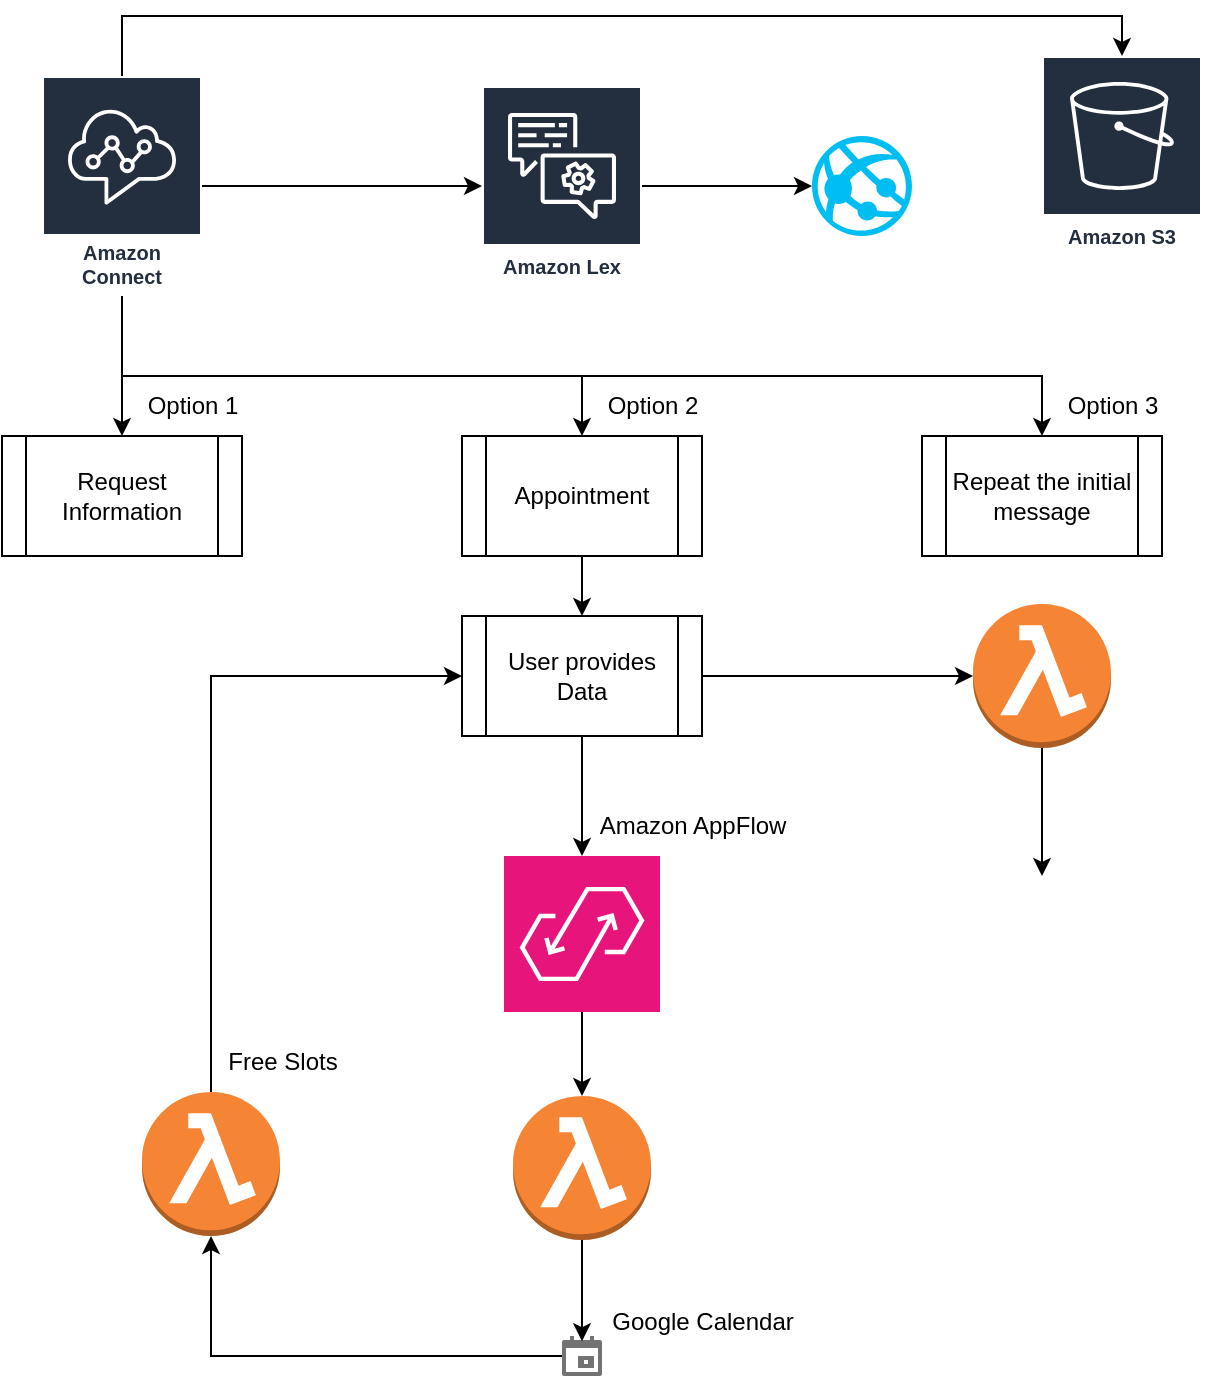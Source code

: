 <mxfile version="24.3.1" type="github">
  <diagram name="Page-1" id="Djazf6_ebtpoUKsyQYus">
    <mxGraphModel dx="1313" dy="696" grid="1" gridSize="10" guides="1" tooltips="1" connect="1" arrows="1" fold="1" page="1" pageScale="1" pageWidth="850" pageHeight="1100" math="0" shadow="0">
      <root>
        <mxCell id="0" />
        <mxCell id="1" parent="0" />
        <mxCell id="gbHBbSv5GMt-R2ibs3l9-2" value="Amazon S3" style="sketch=0;outlineConnect=0;fontColor=#232F3E;gradientColor=none;strokeColor=#ffffff;fillColor=#232F3E;dashed=0;verticalLabelPosition=middle;verticalAlign=bottom;align=center;html=1;whiteSpace=wrap;fontSize=10;fontStyle=1;spacing=3;shape=mxgraph.aws4.productIcon;prIcon=mxgraph.aws4.s3;" parent="1" vertex="1">
          <mxGeometry x="540" y="60" width="80" height="100" as="geometry" />
        </mxCell>
        <mxCell id="DaBERd5yY5cBz1fXVe7q-2" style="edgeStyle=orthogonalEdgeStyle;rounded=0;orthogonalLoop=1;jettySize=auto;html=1;" edge="1" parent="1" source="gbHBbSv5GMt-R2ibs3l9-3" target="gbHBbSv5GMt-R2ibs3l9-4">
          <mxGeometry relative="1" as="geometry" />
        </mxCell>
        <mxCell id="DaBERd5yY5cBz1fXVe7q-6" style="edgeStyle=orthogonalEdgeStyle;rounded=0;orthogonalLoop=1;jettySize=auto;html=1;" edge="1" parent="1" source="gbHBbSv5GMt-R2ibs3l9-3" target="gbHBbSv5GMt-R2ibs3l9-2">
          <mxGeometry relative="1" as="geometry">
            <mxPoint x="480" y="125" as="targetPoint" />
            <Array as="points">
              <mxPoint x="80" y="40" />
            </Array>
          </mxGeometry>
        </mxCell>
        <mxCell id="DaBERd5yY5cBz1fXVe7q-8" style="edgeStyle=orthogonalEdgeStyle;rounded=0;orthogonalLoop=1;jettySize=auto;html=1;entryX=0.5;entryY=0;entryDx=0;entryDy=0;" edge="1" parent="1" source="gbHBbSv5GMt-R2ibs3l9-3" target="DaBERd5yY5cBz1fXVe7q-7">
          <mxGeometry relative="1" as="geometry" />
        </mxCell>
        <mxCell id="DaBERd5yY5cBz1fXVe7q-14" style="edgeStyle=orthogonalEdgeStyle;rounded=0;orthogonalLoop=1;jettySize=auto;html=1;entryX=0.5;entryY=0;entryDx=0;entryDy=0;" edge="1" parent="1" source="gbHBbSv5GMt-R2ibs3l9-3" target="DaBERd5yY5cBz1fXVe7q-9">
          <mxGeometry relative="1" as="geometry">
            <Array as="points">
              <mxPoint x="80" y="220" />
              <mxPoint x="310" y="220" />
            </Array>
          </mxGeometry>
        </mxCell>
        <mxCell id="DaBERd5yY5cBz1fXVe7q-15" style="edgeStyle=orthogonalEdgeStyle;rounded=0;orthogonalLoop=1;jettySize=auto;html=1;entryX=0.5;entryY=0;entryDx=0;entryDy=0;" edge="1" parent="1" source="gbHBbSv5GMt-R2ibs3l9-3" target="DaBERd5yY5cBz1fXVe7q-10">
          <mxGeometry relative="1" as="geometry">
            <Array as="points">
              <mxPoint x="80" y="220" />
              <mxPoint x="540" y="220" />
            </Array>
          </mxGeometry>
        </mxCell>
        <mxCell id="gbHBbSv5GMt-R2ibs3l9-3" value="Amazon Connect" style="sketch=0;outlineConnect=0;fontColor=#232F3E;gradientColor=none;strokeColor=#ffffff;fillColor=#232F3E;dashed=0;verticalLabelPosition=middle;verticalAlign=bottom;align=center;html=1;whiteSpace=wrap;fontSize=10;fontStyle=1;spacing=3;shape=mxgraph.aws4.productIcon;prIcon=mxgraph.aws4.connect;" parent="1" vertex="1">
          <mxGeometry x="40" y="70" width="80" height="110" as="geometry" />
        </mxCell>
        <mxCell id="gbHBbSv5GMt-R2ibs3l9-4" value="Amazon Lex" style="sketch=0;outlineConnect=0;fontColor=#232F3E;gradientColor=none;strokeColor=#ffffff;fillColor=#232F3E;dashed=0;verticalLabelPosition=middle;verticalAlign=bottom;align=center;html=1;whiteSpace=wrap;fontSize=10;fontStyle=1;spacing=3;shape=mxgraph.aws4.productIcon;prIcon=mxgraph.aws4.lex;" parent="1" vertex="1">
          <mxGeometry x="260" y="75" width="80" height="100" as="geometry" />
        </mxCell>
        <mxCell id="DaBERd5yY5cBz1fXVe7q-4" style="edgeStyle=orthogonalEdgeStyle;rounded=0;orthogonalLoop=1;jettySize=auto;html=1;entryX=0;entryY=0.5;entryDx=0;entryDy=0;entryPerimeter=0;" edge="1" parent="1" source="gbHBbSv5GMt-R2ibs3l9-4" target="DaBERd5yY5cBz1fXVe7q-5">
          <mxGeometry relative="1" as="geometry">
            <mxPoint x="506.8" y="290.634" as="targetPoint" />
          </mxGeometry>
        </mxCell>
        <mxCell id="DaBERd5yY5cBz1fXVe7q-5" value="" style="verticalLabelPosition=bottom;html=1;verticalAlign=top;align=center;strokeColor=none;fillColor=#00BEF2;shape=mxgraph.azure.azure_website;pointerEvents=1;" vertex="1" parent="1">
          <mxGeometry x="425" y="100" width="50" height="50" as="geometry" />
        </mxCell>
        <mxCell id="DaBERd5yY5cBz1fXVe7q-7" value="Request Information" style="shape=process;whiteSpace=wrap;html=1;backgroundOutline=1;" vertex="1" parent="1">
          <mxGeometry x="20" y="250" width="120" height="60" as="geometry" />
        </mxCell>
        <mxCell id="DaBERd5yY5cBz1fXVe7q-18" style="edgeStyle=orthogonalEdgeStyle;rounded=0;orthogonalLoop=1;jettySize=auto;html=1;entryX=0.5;entryY=0;entryDx=0;entryDy=0;" edge="1" parent="1" source="DaBERd5yY5cBz1fXVe7q-9" target="DaBERd5yY5cBz1fXVe7q-17">
          <mxGeometry relative="1" as="geometry" />
        </mxCell>
        <mxCell id="DaBERd5yY5cBz1fXVe7q-9" value="Appointment" style="shape=process;whiteSpace=wrap;html=1;backgroundOutline=1;" vertex="1" parent="1">
          <mxGeometry x="250" y="250" width="120" height="60" as="geometry" />
        </mxCell>
        <mxCell id="DaBERd5yY5cBz1fXVe7q-10" value="Repeat the initial message" style="shape=process;whiteSpace=wrap;html=1;backgroundOutline=1;" vertex="1" parent="1">
          <mxGeometry x="480" y="250" width="120" height="60" as="geometry" />
        </mxCell>
        <mxCell id="DaBERd5yY5cBz1fXVe7q-11" value="Option 1" style="text;html=1;align=center;verticalAlign=middle;resizable=0;points=[];autosize=1;strokeColor=none;fillColor=none;" vertex="1" parent="1">
          <mxGeometry x="80" y="220" width="70" height="30" as="geometry" />
        </mxCell>
        <mxCell id="DaBERd5yY5cBz1fXVe7q-12" value="Option 2" style="text;html=1;align=center;verticalAlign=middle;resizable=0;points=[];autosize=1;strokeColor=none;fillColor=none;" vertex="1" parent="1">
          <mxGeometry x="310" y="220" width="70" height="30" as="geometry" />
        </mxCell>
        <mxCell id="DaBERd5yY5cBz1fXVe7q-13" value="Option 3" style="text;html=1;align=center;verticalAlign=middle;resizable=0;points=[];autosize=1;strokeColor=none;fillColor=none;" vertex="1" parent="1">
          <mxGeometry x="540" y="220" width="70" height="30" as="geometry" />
        </mxCell>
        <mxCell id="DaBERd5yY5cBz1fXVe7q-17" value="User provides Data" style="shape=process;whiteSpace=wrap;html=1;backgroundOutline=1;" vertex="1" parent="1">
          <mxGeometry x="250" y="340" width="120" height="60" as="geometry" />
        </mxCell>
        <mxCell id="DaBERd5yY5cBz1fXVe7q-23" value="" style="edgeStyle=orthogonalEdgeStyle;rounded=0;orthogonalLoop=1;jettySize=auto;html=1;" edge="1" parent="1" source="DaBERd5yY5cBz1fXVe7q-19" target="DaBERd5yY5cBz1fXVe7q-22">
          <mxGeometry relative="1" as="geometry" />
        </mxCell>
        <mxCell id="DaBERd5yY5cBz1fXVe7q-19" value="" style="sketch=0;points=[[0,0,0],[0.25,0,0],[0.5,0,0],[0.75,0,0],[1,0,0],[0,1,0],[0.25,1,0],[0.5,1,0],[0.75,1,0],[1,1,0],[0,0.25,0],[0,0.5,0],[0,0.75,0],[1,0.25,0],[1,0.5,0],[1,0.75,0]];outlineConnect=0;fontColor=#232F3E;fillColor=#E7157B;strokeColor=#ffffff;dashed=0;verticalLabelPosition=bottom;verticalAlign=top;align=center;html=1;fontSize=12;fontStyle=0;aspect=fixed;shape=mxgraph.aws4.resourceIcon;resIcon=mxgraph.aws4.appflow;" vertex="1" parent="1">
          <mxGeometry x="271" y="460" width="78" height="78" as="geometry" />
        </mxCell>
        <mxCell id="DaBERd5yY5cBz1fXVe7q-20" style="edgeStyle=orthogonalEdgeStyle;rounded=0;orthogonalLoop=1;jettySize=auto;html=1;entryX=0.5;entryY=0;entryDx=0;entryDy=0;entryPerimeter=0;" edge="1" parent="1" source="DaBERd5yY5cBz1fXVe7q-17" target="DaBERd5yY5cBz1fXVe7q-19">
          <mxGeometry relative="1" as="geometry" />
        </mxCell>
        <mxCell id="DaBERd5yY5cBz1fXVe7q-21" value="Amazon AppFlow" style="text;html=1;align=center;verticalAlign=middle;resizable=0;points=[];autosize=1;strokeColor=none;fillColor=none;" vertex="1" parent="1">
          <mxGeometry x="305" y="430" width="120" height="30" as="geometry" />
        </mxCell>
        <mxCell id="DaBERd5yY5cBz1fXVe7q-22" value="" style="outlineConnect=0;dashed=0;verticalLabelPosition=bottom;verticalAlign=top;align=center;html=1;shape=mxgraph.aws3.lambda_function;fillColor=#F58534;gradientColor=none;" vertex="1" parent="1">
          <mxGeometry x="275.5" y="580" width="69" height="72" as="geometry" />
        </mxCell>
        <mxCell id="DaBERd5yY5cBz1fXVe7q-24" value="" style="html=1;dashed=0;aspect=fixed;verticalLabelPosition=bottom;verticalAlign=top;align=center;shape=mxgraph.gmdl.calendar;strokeColor=none;fillColor=#737373;shadow=0;sketch=0;" vertex="1" parent="1">
          <mxGeometry x="300" y="700" width="20" height="20" as="geometry" />
        </mxCell>
        <mxCell id="DaBERd5yY5cBz1fXVe7q-25" style="edgeStyle=orthogonalEdgeStyle;rounded=0;orthogonalLoop=1;jettySize=auto;html=1;entryX=0.5;entryY=0.13;entryDx=0;entryDy=0;entryPerimeter=0;" edge="1" parent="1" source="DaBERd5yY5cBz1fXVe7q-22" target="DaBERd5yY5cBz1fXVe7q-24">
          <mxGeometry relative="1" as="geometry" />
        </mxCell>
        <mxCell id="DaBERd5yY5cBz1fXVe7q-26" value="Google Calendar" style="text;html=1;align=center;verticalAlign=middle;resizable=0;points=[];autosize=1;strokeColor=none;fillColor=none;" vertex="1" parent="1">
          <mxGeometry x="315" y="678" width="110" height="30" as="geometry" />
        </mxCell>
        <mxCell id="DaBERd5yY5cBz1fXVe7q-31" style="edgeStyle=orthogonalEdgeStyle;rounded=0;orthogonalLoop=1;jettySize=auto;html=1;entryX=0;entryY=0.5;entryDx=0;entryDy=0;" edge="1" parent="1" source="DaBERd5yY5cBz1fXVe7q-27" target="DaBERd5yY5cBz1fXVe7q-17">
          <mxGeometry relative="1" as="geometry">
            <Array as="points">
              <mxPoint x="125" y="370" />
            </Array>
          </mxGeometry>
        </mxCell>
        <mxCell id="DaBERd5yY5cBz1fXVe7q-27" value="" style="outlineConnect=0;dashed=0;verticalLabelPosition=bottom;verticalAlign=top;align=center;html=1;shape=mxgraph.aws3.lambda_function;fillColor=#F58534;gradientColor=none;" vertex="1" parent="1">
          <mxGeometry x="90" y="578" width="69" height="72" as="geometry" />
        </mxCell>
        <mxCell id="DaBERd5yY5cBz1fXVe7q-28" style="edgeStyle=orthogonalEdgeStyle;rounded=0;orthogonalLoop=1;jettySize=auto;html=1;entryX=0.5;entryY=1;entryDx=0;entryDy=0;entryPerimeter=0;" edge="1" parent="1" source="DaBERd5yY5cBz1fXVe7q-24" target="DaBERd5yY5cBz1fXVe7q-27">
          <mxGeometry relative="1" as="geometry" />
        </mxCell>
        <mxCell id="DaBERd5yY5cBz1fXVe7q-30" value="Free Slots" style="text;html=1;align=center;verticalAlign=middle;resizable=0;points=[];autosize=1;strokeColor=none;fillColor=none;" vertex="1" parent="1">
          <mxGeometry x="120" y="548" width="80" height="30" as="geometry" />
        </mxCell>
        <mxCell id="DaBERd5yY5cBz1fXVe7q-35" style="edgeStyle=orthogonalEdgeStyle;rounded=0;orthogonalLoop=1;jettySize=auto;html=1;entryX=0.5;entryY=0;entryDx=0;entryDy=0;" edge="1" parent="1" source="DaBERd5yY5cBz1fXVe7q-32" target="DaBERd5yY5cBz1fXVe7q-34">
          <mxGeometry relative="1" as="geometry" />
        </mxCell>
        <mxCell id="DaBERd5yY5cBz1fXVe7q-32" value="" style="outlineConnect=0;dashed=0;verticalLabelPosition=bottom;verticalAlign=top;align=center;html=1;shape=mxgraph.aws3.lambda_function;fillColor=#F58534;gradientColor=none;" vertex="1" parent="1">
          <mxGeometry x="505.5" y="334" width="69" height="72" as="geometry" />
        </mxCell>
        <mxCell id="DaBERd5yY5cBz1fXVe7q-33" style="edgeStyle=orthogonalEdgeStyle;rounded=0;orthogonalLoop=1;jettySize=auto;html=1;entryX=0;entryY=0.5;entryDx=0;entryDy=0;entryPerimeter=0;" edge="1" parent="1" source="DaBERd5yY5cBz1fXVe7q-17" target="DaBERd5yY5cBz1fXVe7q-32">
          <mxGeometry relative="1" as="geometry" />
        </mxCell>
        <mxCell id="DaBERd5yY5cBz1fXVe7q-34" value="" style="shape=image;html=1;verticalAlign=top;verticalLabelPosition=bottom;labelBackgroundColor=#ffffff;imageAspect=0;aspect=fixed;image=https://cdn2.iconfinder.com/data/icons/social-media-2285/512/1_Slack_colored_svg-128.png" vertex="1" parent="1">
          <mxGeometry x="476" y="470" width="128" height="128" as="geometry" />
        </mxCell>
      </root>
    </mxGraphModel>
  </diagram>
</mxfile>
